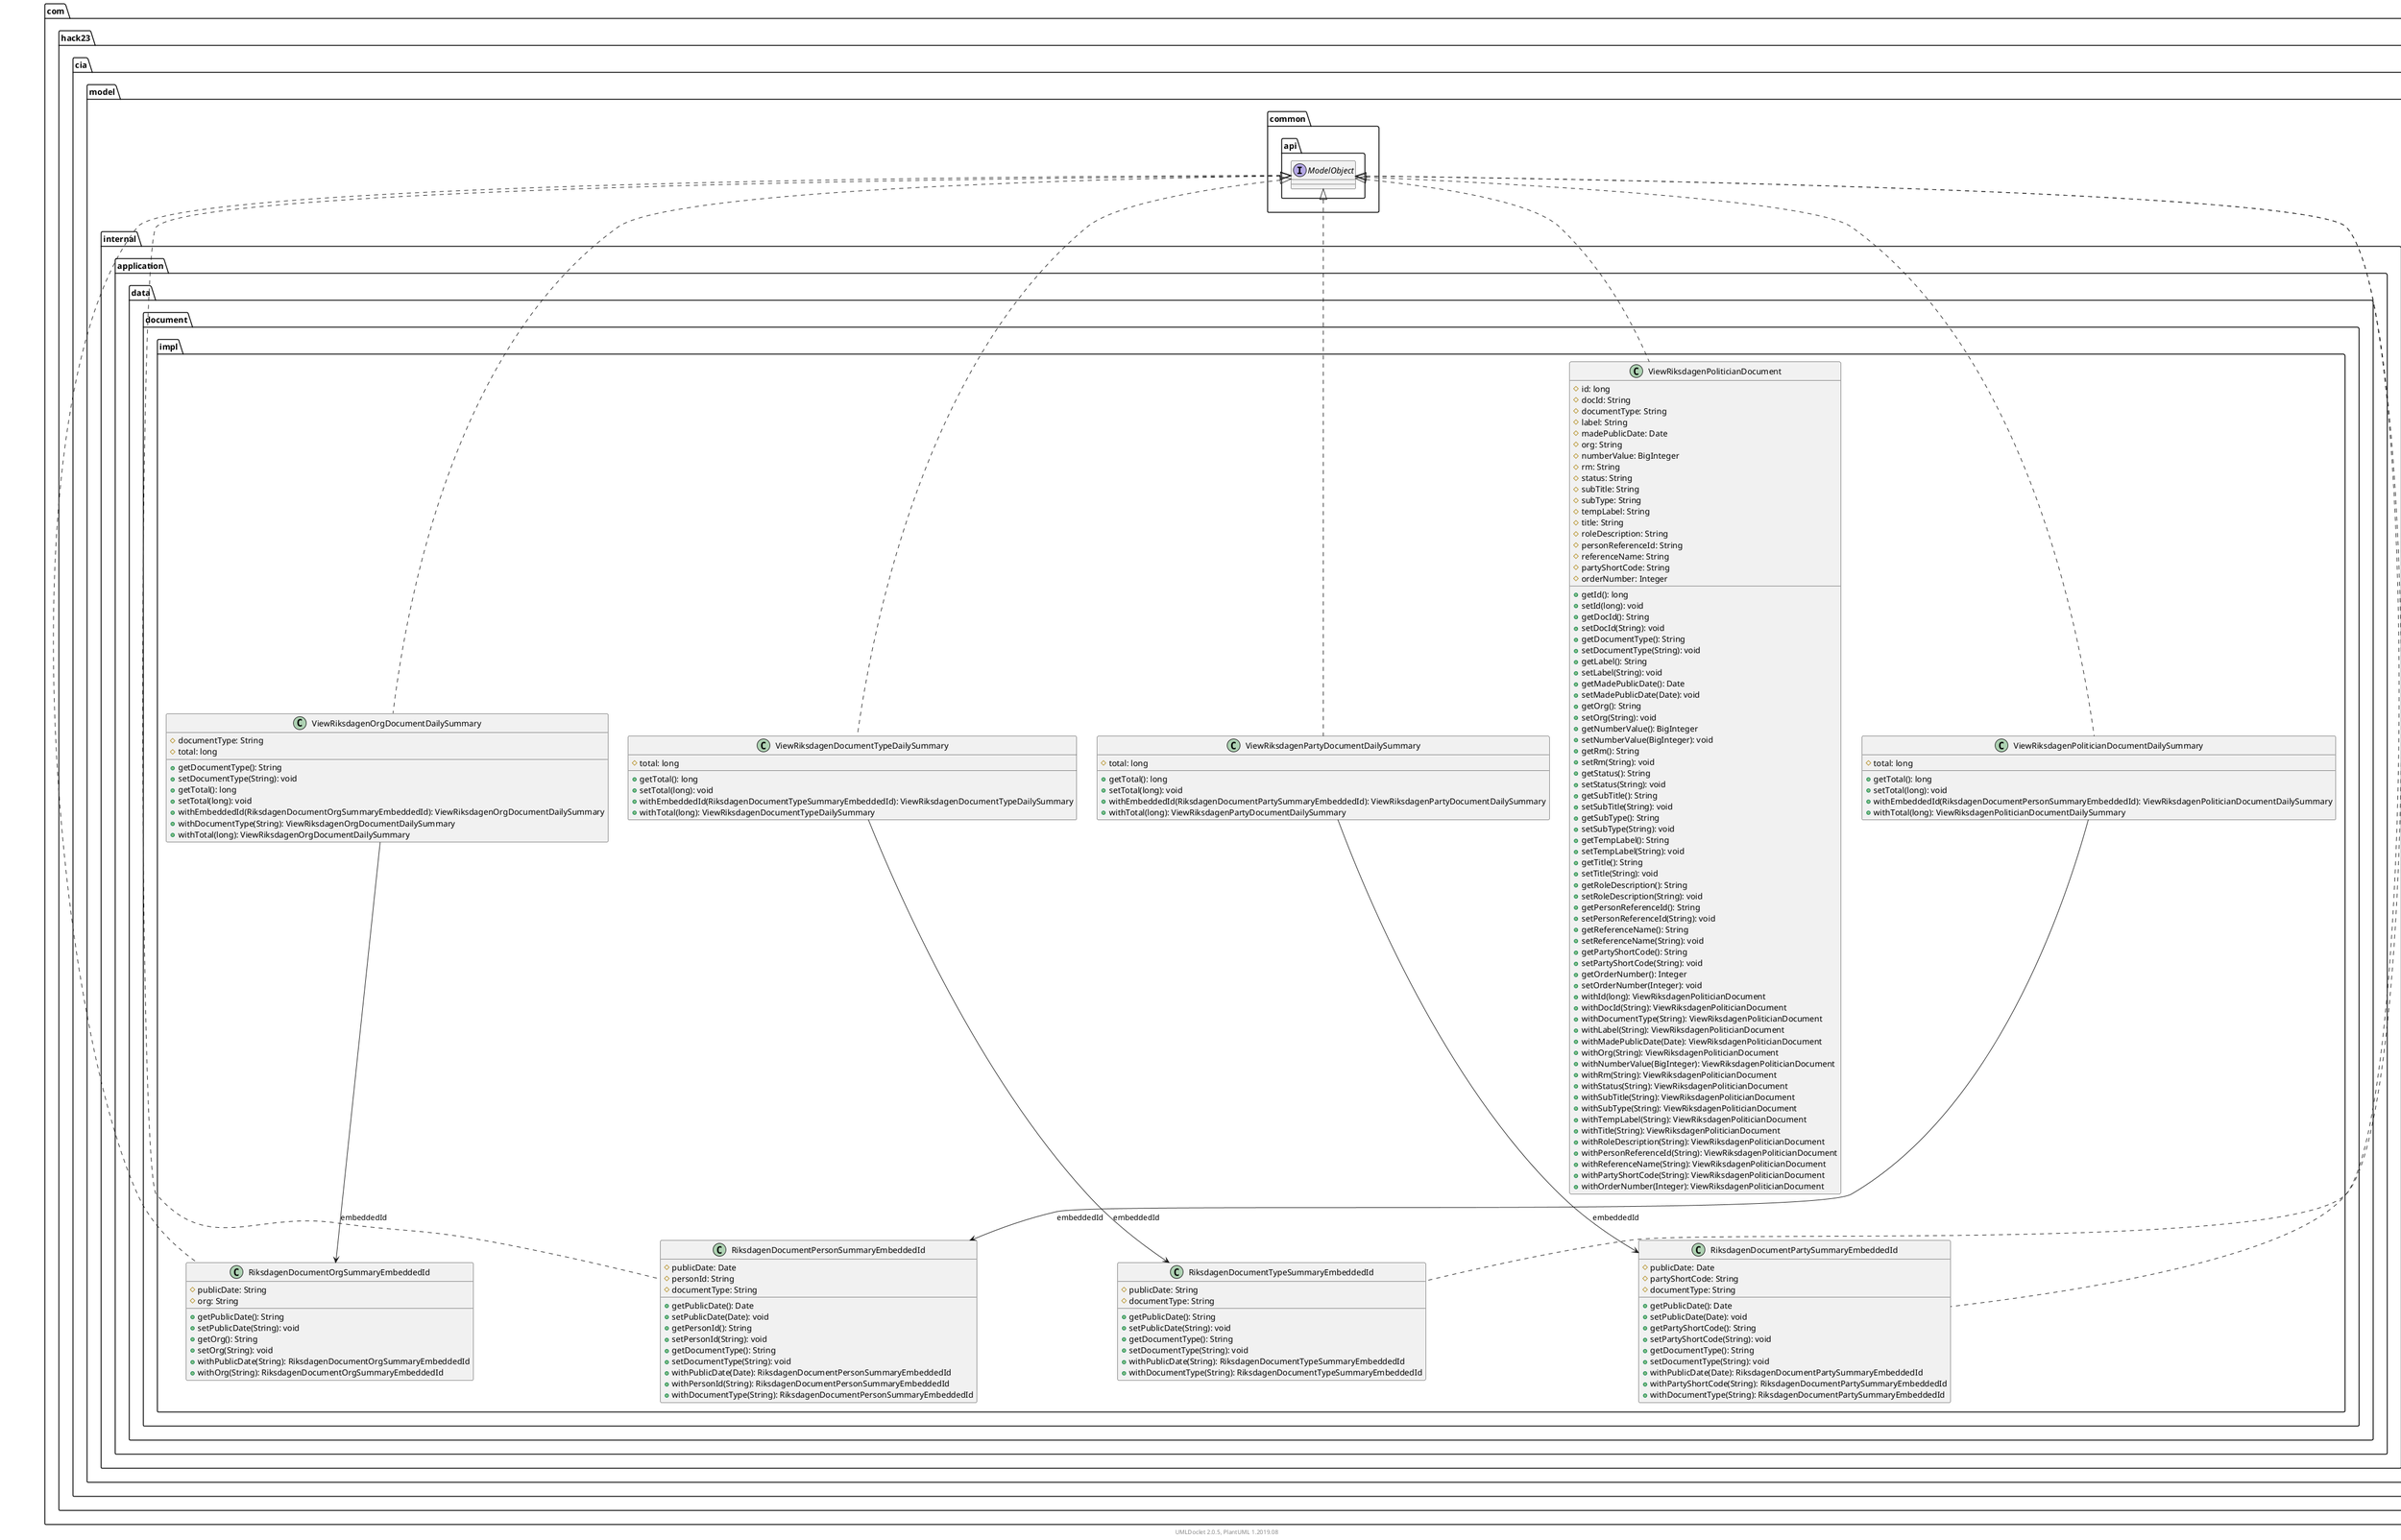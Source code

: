 @startuml
    namespace com.hack23.cia.model.internal.application.data.document.impl {

        class RiksdagenDocumentOrgSummaryEmbeddedId [[RiksdagenDocumentOrgSummaryEmbeddedId.html]] {
            #publicDate: String
            #org: String
            +getPublicDate(): String
            +setPublicDate(String): void
            +getOrg(): String
            +setOrg(String): void
            +withPublicDate(String): RiksdagenDocumentOrgSummaryEmbeddedId
            +withOrg(String): RiksdagenDocumentOrgSummaryEmbeddedId
        }

        class ViewRiksdagenDocumentTypeDailySummary [[ViewRiksdagenDocumentTypeDailySummary.html]] {
            #total: long
            +getTotal(): long
            +setTotal(long): void
            +withEmbeddedId(RiksdagenDocumentTypeSummaryEmbeddedId): ViewRiksdagenDocumentTypeDailySummary
            +withTotal(long): ViewRiksdagenDocumentTypeDailySummary
        }

        class RiksdagenDocumentPersonSummaryEmbeddedId [[RiksdagenDocumentPersonSummaryEmbeddedId.html]] {
            #publicDate: Date
            #personId: String
            #documentType: String
            +getPublicDate(): Date
            +setPublicDate(Date): void
            +getPersonId(): String
            +setPersonId(String): void
            +getDocumentType(): String
            +setDocumentType(String): void
            +withPublicDate(Date): RiksdagenDocumentPersonSummaryEmbeddedId
            +withPersonId(String): RiksdagenDocumentPersonSummaryEmbeddedId
            +withDocumentType(String): RiksdagenDocumentPersonSummaryEmbeddedId
        }

        class ViewRiksdagenOrgDocumentDailySummary [[ViewRiksdagenOrgDocumentDailySummary.html]] {
            #documentType: String
            #total: long
            +getDocumentType(): String
            +setDocumentType(String): void
            +getTotal(): long
            +setTotal(long): void
            +withEmbeddedId(RiksdagenDocumentOrgSummaryEmbeddedId): ViewRiksdagenOrgDocumentDailySummary
            +withDocumentType(String): ViewRiksdagenOrgDocumentDailySummary
            +withTotal(long): ViewRiksdagenOrgDocumentDailySummary
        }

        class ViewRiksdagenPartyDocumentDailySummary [[ViewRiksdagenPartyDocumentDailySummary.html]] {
            #total: long
            +getTotal(): long
            +setTotal(long): void
            +withEmbeddedId(RiksdagenDocumentPartySummaryEmbeddedId): ViewRiksdagenPartyDocumentDailySummary
            +withTotal(long): ViewRiksdagenPartyDocumentDailySummary
        }

        class RiksdagenDocumentPartySummaryEmbeddedId [[RiksdagenDocumentPartySummaryEmbeddedId.html]] {
            #publicDate: Date
            #partyShortCode: String
            #documentType: String
            +getPublicDate(): Date
            +setPublicDate(Date): void
            +getPartyShortCode(): String
            +setPartyShortCode(String): void
            +getDocumentType(): String
            +setDocumentType(String): void
            +withPublicDate(Date): RiksdagenDocumentPartySummaryEmbeddedId
            +withPartyShortCode(String): RiksdagenDocumentPartySummaryEmbeddedId
            +withDocumentType(String): RiksdagenDocumentPartySummaryEmbeddedId
        }

        class ViewRiksdagenPoliticianDocument [[ViewRiksdagenPoliticianDocument.html]] {
            #id: long
            #docId: String
            #documentType: String
            #label: String
            #madePublicDate: Date
            #org: String
            #numberValue: BigInteger
            #rm: String
            #status: String
            #subTitle: String
            #subType: String
            #tempLabel: String
            #title: String
            #roleDescription: String
            #personReferenceId: String
            #referenceName: String
            #partyShortCode: String
            #orderNumber: Integer
            +getId(): long
            +setId(long): void
            +getDocId(): String
            +setDocId(String): void
            +getDocumentType(): String
            +setDocumentType(String): void
            +getLabel(): String
            +setLabel(String): void
            +getMadePublicDate(): Date
            +setMadePublicDate(Date): void
            +getOrg(): String
            +setOrg(String): void
            +getNumberValue(): BigInteger
            +setNumberValue(BigInteger): void
            +getRm(): String
            +setRm(String): void
            +getStatus(): String
            +setStatus(String): void
            +getSubTitle(): String
            +setSubTitle(String): void
            +getSubType(): String
            +setSubType(String): void
            +getTempLabel(): String
            +setTempLabel(String): void
            +getTitle(): String
            +setTitle(String): void
            +getRoleDescription(): String
            +setRoleDescription(String): void
            +getPersonReferenceId(): String
            +setPersonReferenceId(String): void
            +getReferenceName(): String
            +setReferenceName(String): void
            +getPartyShortCode(): String
            +setPartyShortCode(String): void
            +getOrderNumber(): Integer
            +setOrderNumber(Integer): void
            +withId(long): ViewRiksdagenPoliticianDocument
            +withDocId(String): ViewRiksdagenPoliticianDocument
            +withDocumentType(String): ViewRiksdagenPoliticianDocument
            +withLabel(String): ViewRiksdagenPoliticianDocument
            +withMadePublicDate(Date): ViewRiksdagenPoliticianDocument
            +withOrg(String): ViewRiksdagenPoliticianDocument
            +withNumberValue(BigInteger): ViewRiksdagenPoliticianDocument
            +withRm(String): ViewRiksdagenPoliticianDocument
            +withStatus(String): ViewRiksdagenPoliticianDocument
            +withSubTitle(String): ViewRiksdagenPoliticianDocument
            +withSubType(String): ViewRiksdagenPoliticianDocument
            +withTempLabel(String): ViewRiksdagenPoliticianDocument
            +withTitle(String): ViewRiksdagenPoliticianDocument
            +withRoleDescription(String): ViewRiksdagenPoliticianDocument
            +withPersonReferenceId(String): ViewRiksdagenPoliticianDocument
            +withReferenceName(String): ViewRiksdagenPoliticianDocument
            +withPartyShortCode(String): ViewRiksdagenPoliticianDocument
            +withOrderNumber(Integer): ViewRiksdagenPoliticianDocument
        }

        class ViewRiksdagenPoliticianDocumentDailySummary [[ViewRiksdagenPoliticianDocumentDailySummary.html]] {
            #total: long
            +getTotal(): long
            +setTotal(long): void
            +withEmbeddedId(RiksdagenDocumentPersonSummaryEmbeddedId): ViewRiksdagenPoliticianDocumentDailySummary
            +withTotal(long): ViewRiksdagenPoliticianDocumentDailySummary
        }

        class RiksdagenDocumentTypeSummaryEmbeddedId [[RiksdagenDocumentTypeSummaryEmbeddedId.html]] {
            #publicDate: String
            #documentType: String
            +getPublicDate(): String
            +setPublicDate(String): void
            +getDocumentType(): String
            +setDocumentType(String): void
            +withPublicDate(String): RiksdagenDocumentTypeSummaryEmbeddedId
            +withDocumentType(String): RiksdagenDocumentTypeSummaryEmbeddedId
        }

        com.hack23.cia.model.common.api.ModelObject <|.. RiksdagenDocumentOrgSummaryEmbeddedId
        com.hack23.cia.model.common.api.ModelObject <|.. ViewRiksdagenDocumentTypeDailySummary
        ViewRiksdagenDocumentTypeDailySummary --> RiksdagenDocumentTypeSummaryEmbeddedId: embeddedId
        com.hack23.cia.model.common.api.ModelObject <|.. RiksdagenDocumentPersonSummaryEmbeddedId
        com.hack23.cia.model.common.api.ModelObject <|.. ViewRiksdagenOrgDocumentDailySummary
        ViewRiksdagenOrgDocumentDailySummary --> RiksdagenDocumentOrgSummaryEmbeddedId: embeddedId
        com.hack23.cia.model.common.api.ModelObject <|.. ViewRiksdagenPartyDocumentDailySummary
        ViewRiksdagenPartyDocumentDailySummary --> RiksdagenDocumentPartySummaryEmbeddedId: embeddedId
        com.hack23.cia.model.common.api.ModelObject <|.. RiksdagenDocumentPartySummaryEmbeddedId
        com.hack23.cia.model.common.api.ModelObject <|.. ViewRiksdagenPoliticianDocument
        com.hack23.cia.model.common.api.ModelObject <|.. ViewRiksdagenPoliticianDocumentDailySummary
        ViewRiksdagenPoliticianDocumentDailySummary --> RiksdagenDocumentPersonSummaryEmbeddedId: embeddedId
        com.hack23.cia.model.common.api.ModelObject <|.. RiksdagenDocumentTypeSummaryEmbeddedId
    }

    namespace com.hack23.cia.model.common.api {
        interface ModelObject
    }

    center footer UMLDoclet 2.0.5, PlantUML 1.2019.08
@enduml

